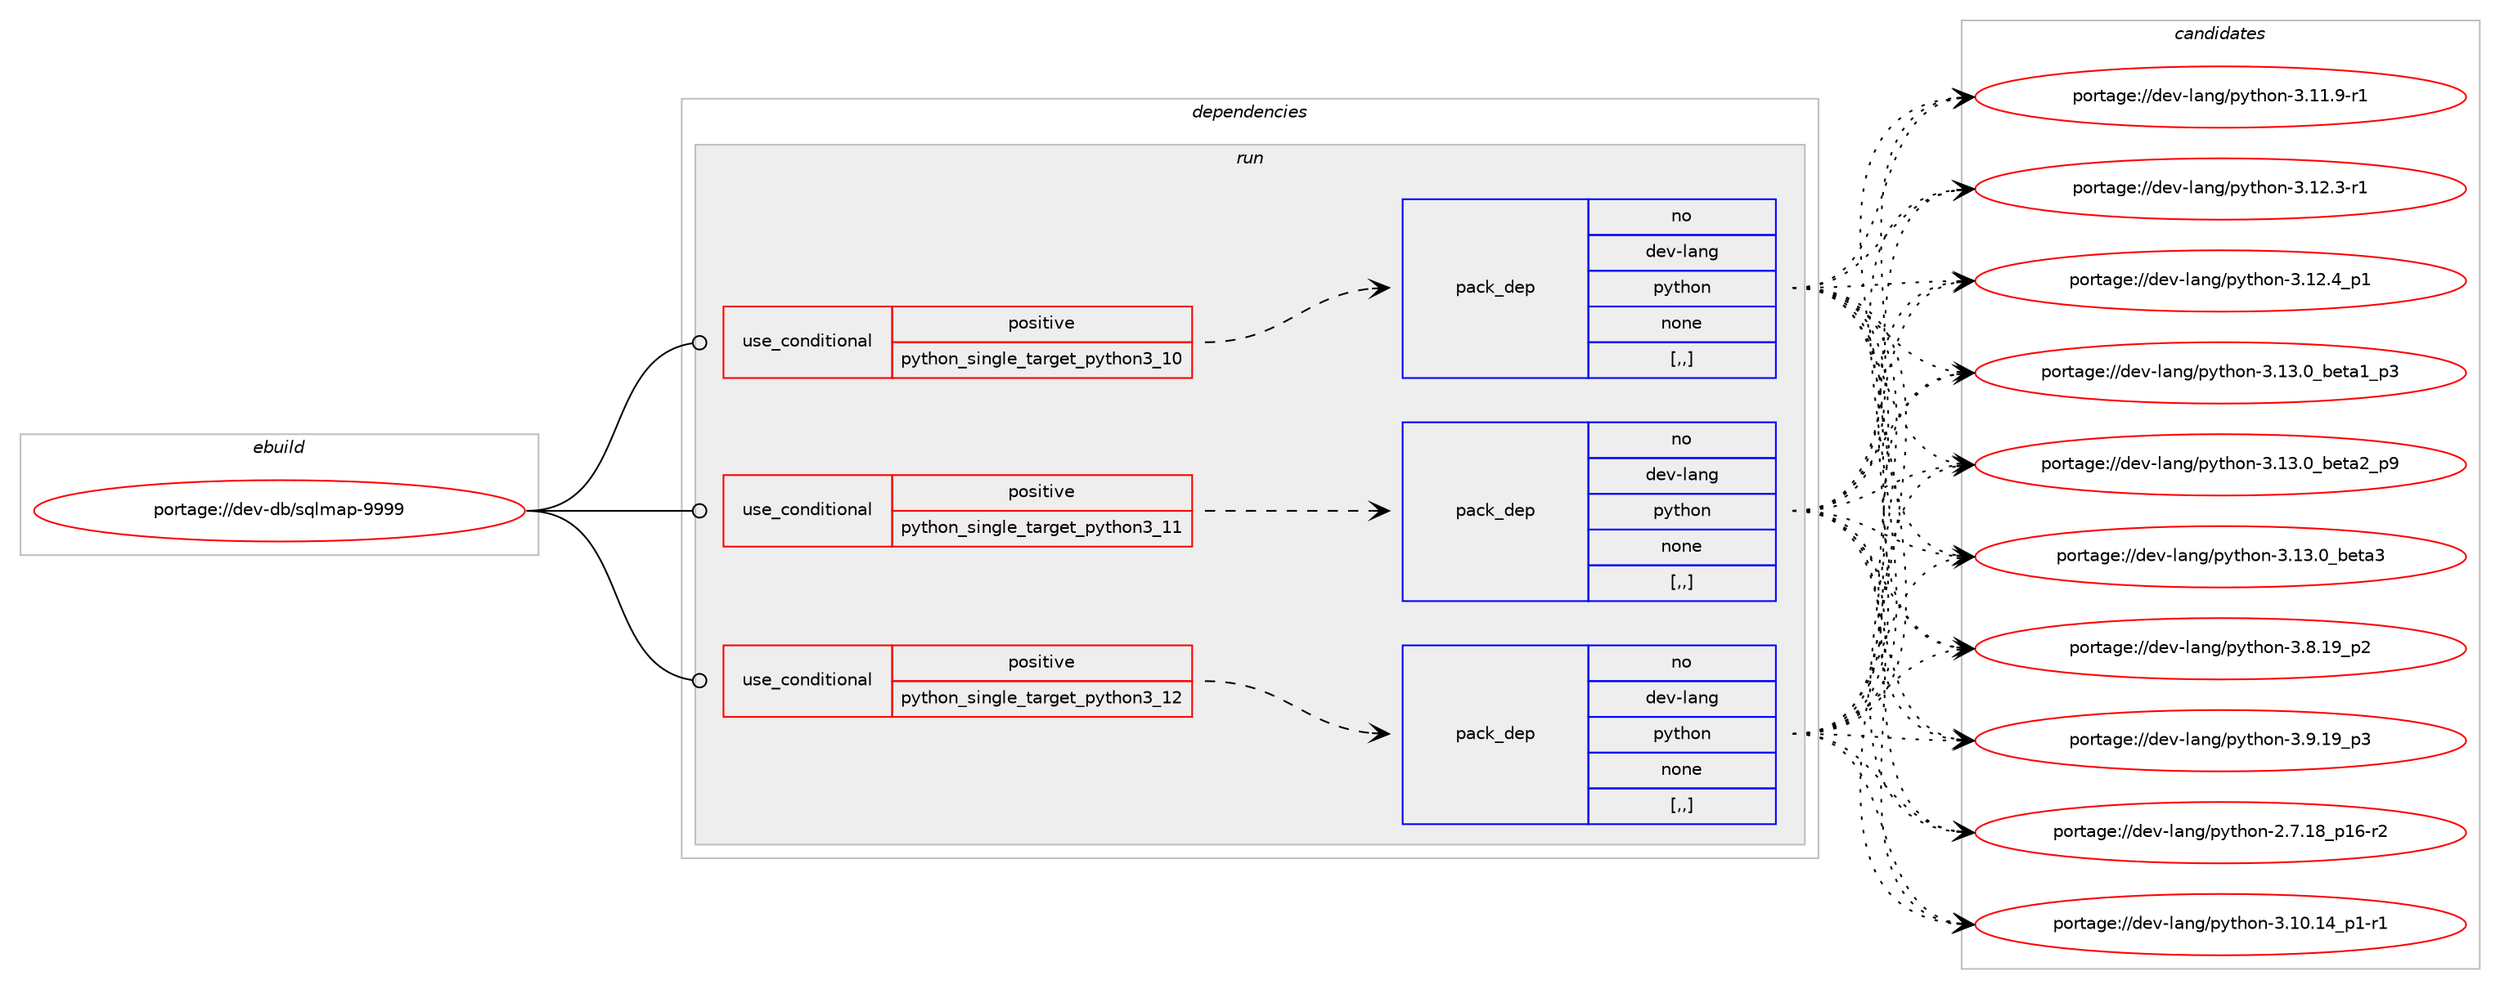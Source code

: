 digraph prolog {

# *************
# Graph options
# *************

newrank=true;
concentrate=true;
compound=true;
graph [rankdir=LR,fontname=Helvetica,fontsize=10,ranksep=1.5];#, ranksep=2.5, nodesep=0.2];
edge  [arrowhead=vee];
node  [fontname=Helvetica,fontsize=10];

# **********
# The ebuild
# **********

subgraph cluster_leftcol {
color=gray;
rank=same;
label=<<i>ebuild</i>>;
id [label="portage://dev-db/sqlmap-9999", color=red, width=4, href="../dev-db/sqlmap-9999.svg"];
}

# ****************
# The dependencies
# ****************

subgraph cluster_midcol {
color=gray;
label=<<i>dependencies</i>>;
subgraph cluster_compile {
fillcolor="#eeeeee";
style=filled;
label=<<i>compile</i>>;
}
subgraph cluster_compileandrun {
fillcolor="#eeeeee";
style=filled;
label=<<i>compile and run</i>>;
}
subgraph cluster_run {
fillcolor="#eeeeee";
style=filled;
label=<<i>run</i>>;
subgraph cond18351 {
dependency69408 [label=<<TABLE BORDER="0" CELLBORDER="1" CELLSPACING="0" CELLPADDING="4"><TR><TD ROWSPAN="3" CELLPADDING="10">use_conditional</TD></TR><TR><TD>positive</TD></TR><TR><TD>python_single_target_python3_10</TD></TR></TABLE>>, shape=none, color=red];
subgraph pack50140 {
dependency69409 [label=<<TABLE BORDER="0" CELLBORDER="1" CELLSPACING="0" CELLPADDING="4" WIDTH="220"><TR><TD ROWSPAN="6" CELLPADDING="30">pack_dep</TD></TR><TR><TD WIDTH="110">no</TD></TR><TR><TD>dev-lang</TD></TR><TR><TD>python</TD></TR><TR><TD>none</TD></TR><TR><TD>[,,]</TD></TR></TABLE>>, shape=none, color=blue];
}
dependency69408:e -> dependency69409:w [weight=20,style="dashed",arrowhead="vee"];
}
id:e -> dependency69408:w [weight=20,style="solid",arrowhead="odot"];
subgraph cond18352 {
dependency69410 [label=<<TABLE BORDER="0" CELLBORDER="1" CELLSPACING="0" CELLPADDING="4"><TR><TD ROWSPAN="3" CELLPADDING="10">use_conditional</TD></TR><TR><TD>positive</TD></TR><TR><TD>python_single_target_python3_11</TD></TR></TABLE>>, shape=none, color=red];
subgraph pack50141 {
dependency69411 [label=<<TABLE BORDER="0" CELLBORDER="1" CELLSPACING="0" CELLPADDING="4" WIDTH="220"><TR><TD ROWSPAN="6" CELLPADDING="30">pack_dep</TD></TR><TR><TD WIDTH="110">no</TD></TR><TR><TD>dev-lang</TD></TR><TR><TD>python</TD></TR><TR><TD>none</TD></TR><TR><TD>[,,]</TD></TR></TABLE>>, shape=none, color=blue];
}
dependency69410:e -> dependency69411:w [weight=20,style="dashed",arrowhead="vee"];
}
id:e -> dependency69410:w [weight=20,style="solid",arrowhead="odot"];
subgraph cond18353 {
dependency69412 [label=<<TABLE BORDER="0" CELLBORDER="1" CELLSPACING="0" CELLPADDING="4"><TR><TD ROWSPAN="3" CELLPADDING="10">use_conditional</TD></TR><TR><TD>positive</TD></TR><TR><TD>python_single_target_python3_12</TD></TR></TABLE>>, shape=none, color=red];
subgraph pack50142 {
dependency69413 [label=<<TABLE BORDER="0" CELLBORDER="1" CELLSPACING="0" CELLPADDING="4" WIDTH="220"><TR><TD ROWSPAN="6" CELLPADDING="30">pack_dep</TD></TR><TR><TD WIDTH="110">no</TD></TR><TR><TD>dev-lang</TD></TR><TR><TD>python</TD></TR><TR><TD>none</TD></TR><TR><TD>[,,]</TD></TR></TABLE>>, shape=none, color=blue];
}
dependency69412:e -> dependency69413:w [weight=20,style="dashed",arrowhead="vee"];
}
id:e -> dependency69412:w [weight=20,style="solid",arrowhead="odot"];
}
}

# **************
# The candidates
# **************

subgraph cluster_choices {
rank=same;
color=gray;
label=<<i>candidates</i>>;

subgraph choice50140 {
color=black;
nodesep=1;
choice100101118451089711010347112121116104111110455046554649569511249544511450 [label="portage://dev-lang/python-2.7.18_p16-r2", color=red, width=4,href="../dev-lang/python-2.7.18_p16-r2.svg"];
choice100101118451089711010347112121116104111110455146494846495295112494511449 [label="portage://dev-lang/python-3.10.14_p1-r1", color=red, width=4,href="../dev-lang/python-3.10.14_p1-r1.svg"];
choice100101118451089711010347112121116104111110455146494946574511449 [label="portage://dev-lang/python-3.11.9-r1", color=red, width=4,href="../dev-lang/python-3.11.9-r1.svg"];
choice100101118451089711010347112121116104111110455146495046514511449 [label="portage://dev-lang/python-3.12.3-r1", color=red, width=4,href="../dev-lang/python-3.12.3-r1.svg"];
choice100101118451089711010347112121116104111110455146495046529511249 [label="portage://dev-lang/python-3.12.4_p1", color=red, width=4,href="../dev-lang/python-3.12.4_p1.svg"];
choice10010111845108971101034711212111610411111045514649514648959810111697499511251 [label="portage://dev-lang/python-3.13.0_beta1_p3", color=red, width=4,href="../dev-lang/python-3.13.0_beta1_p3.svg"];
choice10010111845108971101034711212111610411111045514649514648959810111697509511257 [label="portage://dev-lang/python-3.13.0_beta2_p9", color=red, width=4,href="../dev-lang/python-3.13.0_beta2_p9.svg"];
choice1001011184510897110103471121211161041111104551464951464895981011169751 [label="portage://dev-lang/python-3.13.0_beta3", color=red, width=4,href="../dev-lang/python-3.13.0_beta3.svg"];
choice100101118451089711010347112121116104111110455146564649579511250 [label="portage://dev-lang/python-3.8.19_p2", color=red, width=4,href="../dev-lang/python-3.8.19_p2.svg"];
choice100101118451089711010347112121116104111110455146574649579511251 [label="portage://dev-lang/python-3.9.19_p3", color=red, width=4,href="../dev-lang/python-3.9.19_p3.svg"];
dependency69409:e -> choice100101118451089711010347112121116104111110455046554649569511249544511450:w [style=dotted,weight="100"];
dependency69409:e -> choice100101118451089711010347112121116104111110455146494846495295112494511449:w [style=dotted,weight="100"];
dependency69409:e -> choice100101118451089711010347112121116104111110455146494946574511449:w [style=dotted,weight="100"];
dependency69409:e -> choice100101118451089711010347112121116104111110455146495046514511449:w [style=dotted,weight="100"];
dependency69409:e -> choice100101118451089711010347112121116104111110455146495046529511249:w [style=dotted,weight="100"];
dependency69409:e -> choice10010111845108971101034711212111610411111045514649514648959810111697499511251:w [style=dotted,weight="100"];
dependency69409:e -> choice10010111845108971101034711212111610411111045514649514648959810111697509511257:w [style=dotted,weight="100"];
dependency69409:e -> choice1001011184510897110103471121211161041111104551464951464895981011169751:w [style=dotted,weight="100"];
dependency69409:e -> choice100101118451089711010347112121116104111110455146564649579511250:w [style=dotted,weight="100"];
dependency69409:e -> choice100101118451089711010347112121116104111110455146574649579511251:w [style=dotted,weight="100"];
}
subgraph choice50141 {
color=black;
nodesep=1;
choice100101118451089711010347112121116104111110455046554649569511249544511450 [label="portage://dev-lang/python-2.7.18_p16-r2", color=red, width=4,href="../dev-lang/python-2.7.18_p16-r2.svg"];
choice100101118451089711010347112121116104111110455146494846495295112494511449 [label="portage://dev-lang/python-3.10.14_p1-r1", color=red, width=4,href="../dev-lang/python-3.10.14_p1-r1.svg"];
choice100101118451089711010347112121116104111110455146494946574511449 [label="portage://dev-lang/python-3.11.9-r1", color=red, width=4,href="../dev-lang/python-3.11.9-r1.svg"];
choice100101118451089711010347112121116104111110455146495046514511449 [label="portage://dev-lang/python-3.12.3-r1", color=red, width=4,href="../dev-lang/python-3.12.3-r1.svg"];
choice100101118451089711010347112121116104111110455146495046529511249 [label="portage://dev-lang/python-3.12.4_p1", color=red, width=4,href="../dev-lang/python-3.12.4_p1.svg"];
choice10010111845108971101034711212111610411111045514649514648959810111697499511251 [label="portage://dev-lang/python-3.13.0_beta1_p3", color=red, width=4,href="../dev-lang/python-3.13.0_beta1_p3.svg"];
choice10010111845108971101034711212111610411111045514649514648959810111697509511257 [label="portage://dev-lang/python-3.13.0_beta2_p9", color=red, width=4,href="../dev-lang/python-3.13.0_beta2_p9.svg"];
choice1001011184510897110103471121211161041111104551464951464895981011169751 [label="portage://dev-lang/python-3.13.0_beta3", color=red, width=4,href="../dev-lang/python-3.13.0_beta3.svg"];
choice100101118451089711010347112121116104111110455146564649579511250 [label="portage://dev-lang/python-3.8.19_p2", color=red, width=4,href="../dev-lang/python-3.8.19_p2.svg"];
choice100101118451089711010347112121116104111110455146574649579511251 [label="portage://dev-lang/python-3.9.19_p3", color=red, width=4,href="../dev-lang/python-3.9.19_p3.svg"];
dependency69411:e -> choice100101118451089711010347112121116104111110455046554649569511249544511450:w [style=dotted,weight="100"];
dependency69411:e -> choice100101118451089711010347112121116104111110455146494846495295112494511449:w [style=dotted,weight="100"];
dependency69411:e -> choice100101118451089711010347112121116104111110455146494946574511449:w [style=dotted,weight="100"];
dependency69411:e -> choice100101118451089711010347112121116104111110455146495046514511449:w [style=dotted,weight="100"];
dependency69411:e -> choice100101118451089711010347112121116104111110455146495046529511249:w [style=dotted,weight="100"];
dependency69411:e -> choice10010111845108971101034711212111610411111045514649514648959810111697499511251:w [style=dotted,weight="100"];
dependency69411:e -> choice10010111845108971101034711212111610411111045514649514648959810111697509511257:w [style=dotted,weight="100"];
dependency69411:e -> choice1001011184510897110103471121211161041111104551464951464895981011169751:w [style=dotted,weight="100"];
dependency69411:e -> choice100101118451089711010347112121116104111110455146564649579511250:w [style=dotted,weight="100"];
dependency69411:e -> choice100101118451089711010347112121116104111110455146574649579511251:w [style=dotted,weight="100"];
}
subgraph choice50142 {
color=black;
nodesep=1;
choice100101118451089711010347112121116104111110455046554649569511249544511450 [label="portage://dev-lang/python-2.7.18_p16-r2", color=red, width=4,href="../dev-lang/python-2.7.18_p16-r2.svg"];
choice100101118451089711010347112121116104111110455146494846495295112494511449 [label="portage://dev-lang/python-3.10.14_p1-r1", color=red, width=4,href="../dev-lang/python-3.10.14_p1-r1.svg"];
choice100101118451089711010347112121116104111110455146494946574511449 [label="portage://dev-lang/python-3.11.9-r1", color=red, width=4,href="../dev-lang/python-3.11.9-r1.svg"];
choice100101118451089711010347112121116104111110455146495046514511449 [label="portage://dev-lang/python-3.12.3-r1", color=red, width=4,href="../dev-lang/python-3.12.3-r1.svg"];
choice100101118451089711010347112121116104111110455146495046529511249 [label="portage://dev-lang/python-3.12.4_p1", color=red, width=4,href="../dev-lang/python-3.12.4_p1.svg"];
choice10010111845108971101034711212111610411111045514649514648959810111697499511251 [label="portage://dev-lang/python-3.13.0_beta1_p3", color=red, width=4,href="../dev-lang/python-3.13.0_beta1_p3.svg"];
choice10010111845108971101034711212111610411111045514649514648959810111697509511257 [label="portage://dev-lang/python-3.13.0_beta2_p9", color=red, width=4,href="../dev-lang/python-3.13.0_beta2_p9.svg"];
choice1001011184510897110103471121211161041111104551464951464895981011169751 [label="portage://dev-lang/python-3.13.0_beta3", color=red, width=4,href="../dev-lang/python-3.13.0_beta3.svg"];
choice100101118451089711010347112121116104111110455146564649579511250 [label="portage://dev-lang/python-3.8.19_p2", color=red, width=4,href="../dev-lang/python-3.8.19_p2.svg"];
choice100101118451089711010347112121116104111110455146574649579511251 [label="portage://dev-lang/python-3.9.19_p3", color=red, width=4,href="../dev-lang/python-3.9.19_p3.svg"];
dependency69413:e -> choice100101118451089711010347112121116104111110455046554649569511249544511450:w [style=dotted,weight="100"];
dependency69413:e -> choice100101118451089711010347112121116104111110455146494846495295112494511449:w [style=dotted,weight="100"];
dependency69413:e -> choice100101118451089711010347112121116104111110455146494946574511449:w [style=dotted,weight="100"];
dependency69413:e -> choice100101118451089711010347112121116104111110455146495046514511449:w [style=dotted,weight="100"];
dependency69413:e -> choice100101118451089711010347112121116104111110455146495046529511249:w [style=dotted,weight="100"];
dependency69413:e -> choice10010111845108971101034711212111610411111045514649514648959810111697499511251:w [style=dotted,weight="100"];
dependency69413:e -> choice10010111845108971101034711212111610411111045514649514648959810111697509511257:w [style=dotted,weight="100"];
dependency69413:e -> choice1001011184510897110103471121211161041111104551464951464895981011169751:w [style=dotted,weight="100"];
dependency69413:e -> choice100101118451089711010347112121116104111110455146564649579511250:w [style=dotted,weight="100"];
dependency69413:e -> choice100101118451089711010347112121116104111110455146574649579511251:w [style=dotted,weight="100"];
}
}

}
